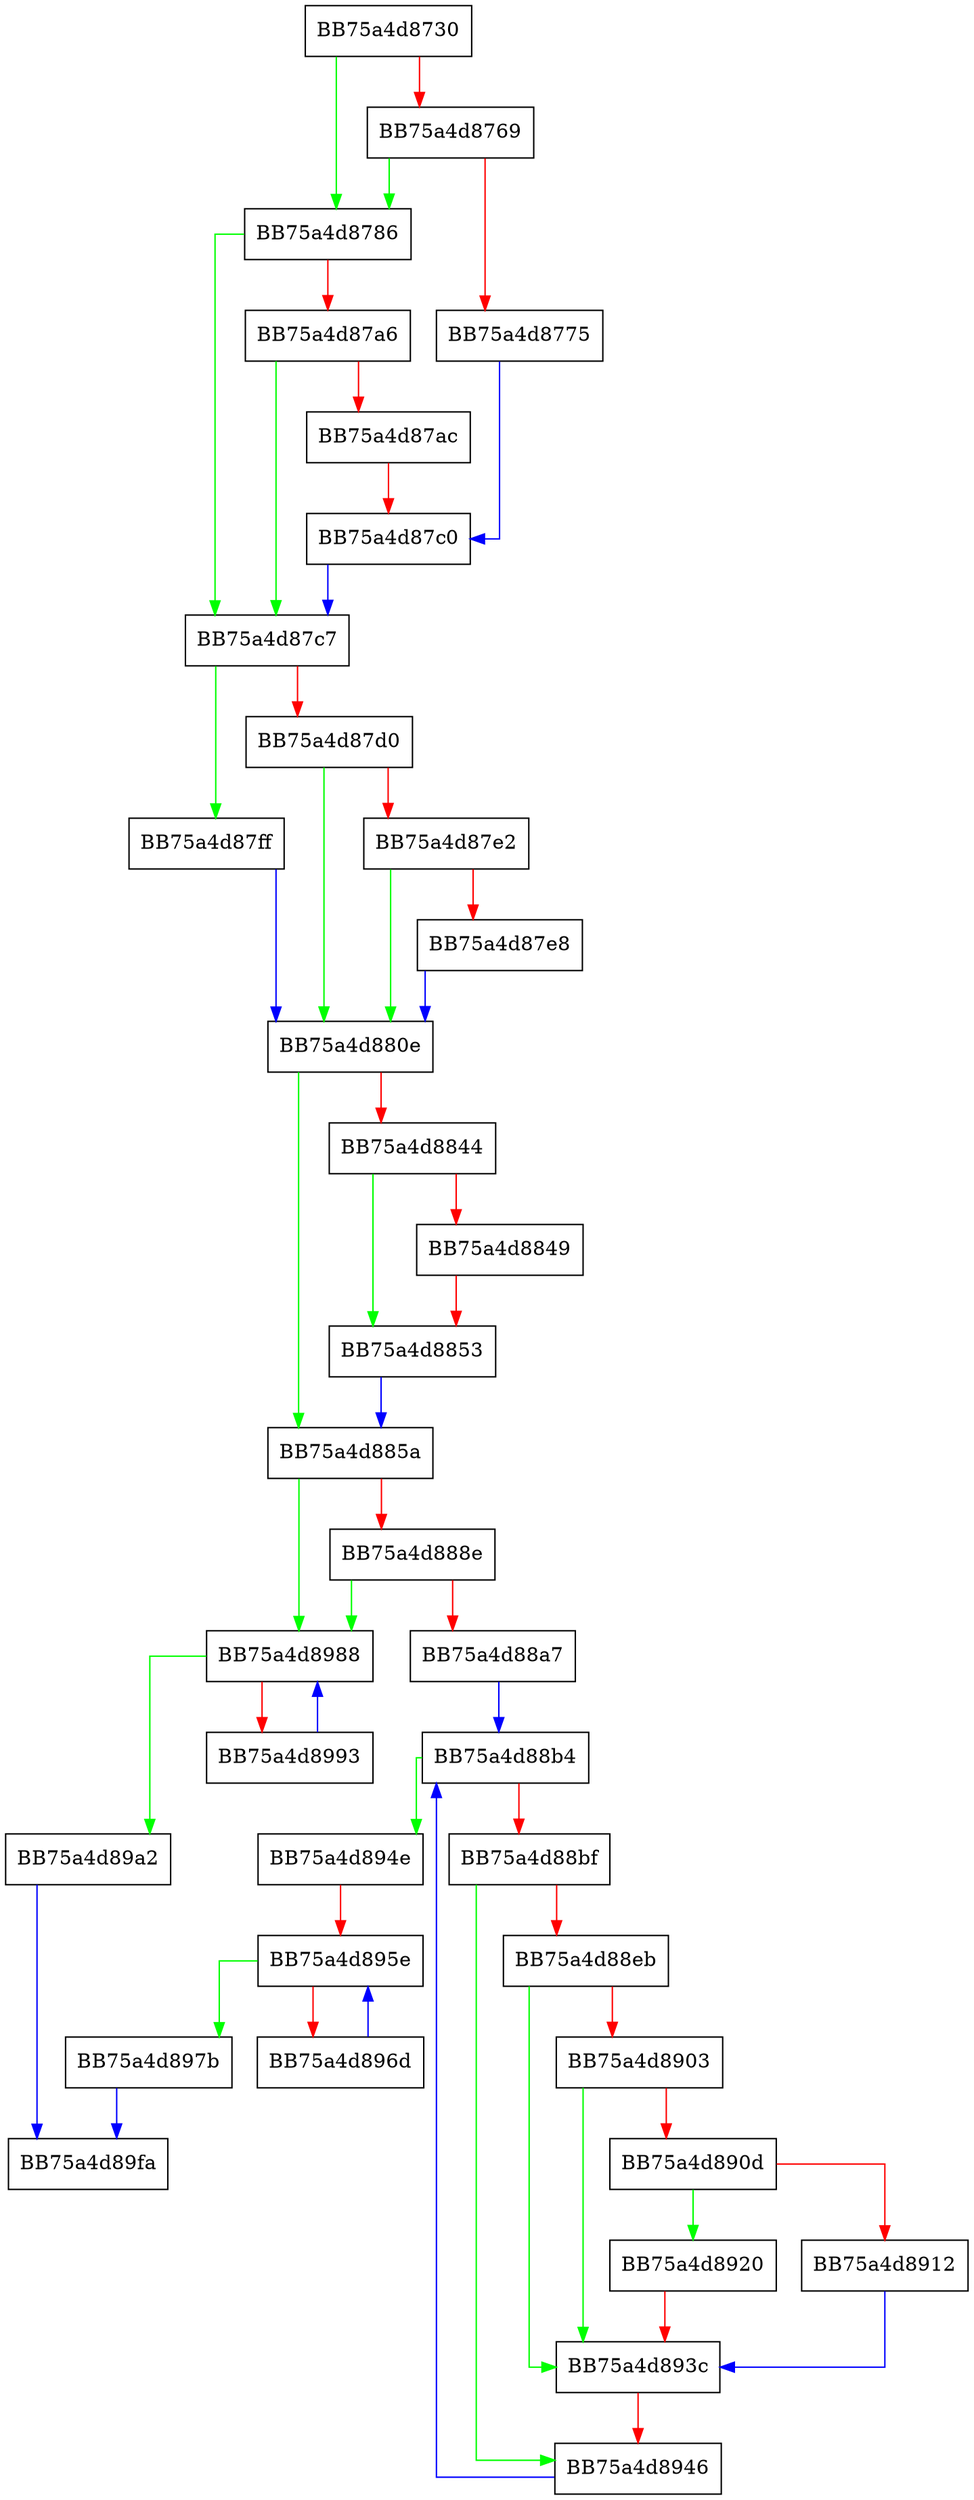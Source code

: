 digraph FinalizeInitAdaptiveSyncLoader {
  node [shape="box"];
  graph [splines=ortho];
  BB75a4d8730 -> BB75a4d8786 [color="green"];
  BB75a4d8730 -> BB75a4d8769 [color="red"];
  BB75a4d8769 -> BB75a4d8786 [color="green"];
  BB75a4d8769 -> BB75a4d8775 [color="red"];
  BB75a4d8775 -> BB75a4d87c0 [color="blue"];
  BB75a4d8786 -> BB75a4d87c7 [color="green"];
  BB75a4d8786 -> BB75a4d87a6 [color="red"];
  BB75a4d87a6 -> BB75a4d87c7 [color="green"];
  BB75a4d87a6 -> BB75a4d87ac [color="red"];
  BB75a4d87ac -> BB75a4d87c0 [color="red"];
  BB75a4d87c0 -> BB75a4d87c7 [color="blue"];
  BB75a4d87c7 -> BB75a4d87ff [color="green"];
  BB75a4d87c7 -> BB75a4d87d0 [color="red"];
  BB75a4d87d0 -> BB75a4d880e [color="green"];
  BB75a4d87d0 -> BB75a4d87e2 [color="red"];
  BB75a4d87e2 -> BB75a4d880e [color="green"];
  BB75a4d87e2 -> BB75a4d87e8 [color="red"];
  BB75a4d87e8 -> BB75a4d880e [color="blue"];
  BB75a4d87ff -> BB75a4d880e [color="blue"];
  BB75a4d880e -> BB75a4d885a [color="green"];
  BB75a4d880e -> BB75a4d8844 [color="red"];
  BB75a4d8844 -> BB75a4d8853 [color="green"];
  BB75a4d8844 -> BB75a4d8849 [color="red"];
  BB75a4d8849 -> BB75a4d8853 [color="red"];
  BB75a4d8853 -> BB75a4d885a [color="blue"];
  BB75a4d885a -> BB75a4d8988 [color="green"];
  BB75a4d885a -> BB75a4d888e [color="red"];
  BB75a4d888e -> BB75a4d8988 [color="green"];
  BB75a4d888e -> BB75a4d88a7 [color="red"];
  BB75a4d88a7 -> BB75a4d88b4 [color="blue"];
  BB75a4d88b4 -> BB75a4d894e [color="green"];
  BB75a4d88b4 -> BB75a4d88bf [color="red"];
  BB75a4d88bf -> BB75a4d8946 [color="green"];
  BB75a4d88bf -> BB75a4d88eb [color="red"];
  BB75a4d88eb -> BB75a4d893c [color="green"];
  BB75a4d88eb -> BB75a4d8903 [color="red"];
  BB75a4d8903 -> BB75a4d893c [color="green"];
  BB75a4d8903 -> BB75a4d890d [color="red"];
  BB75a4d890d -> BB75a4d8920 [color="green"];
  BB75a4d890d -> BB75a4d8912 [color="red"];
  BB75a4d8912 -> BB75a4d893c [color="blue"];
  BB75a4d8920 -> BB75a4d893c [color="red"];
  BB75a4d893c -> BB75a4d8946 [color="red"];
  BB75a4d8946 -> BB75a4d88b4 [color="blue"];
  BB75a4d894e -> BB75a4d895e [color="red"];
  BB75a4d895e -> BB75a4d897b [color="green"];
  BB75a4d895e -> BB75a4d896d [color="red"];
  BB75a4d896d -> BB75a4d895e [color="blue"];
  BB75a4d897b -> BB75a4d89fa [color="blue"];
  BB75a4d8988 -> BB75a4d89a2 [color="green"];
  BB75a4d8988 -> BB75a4d8993 [color="red"];
  BB75a4d8993 -> BB75a4d8988 [color="blue"];
  BB75a4d89a2 -> BB75a4d89fa [color="blue"];
}